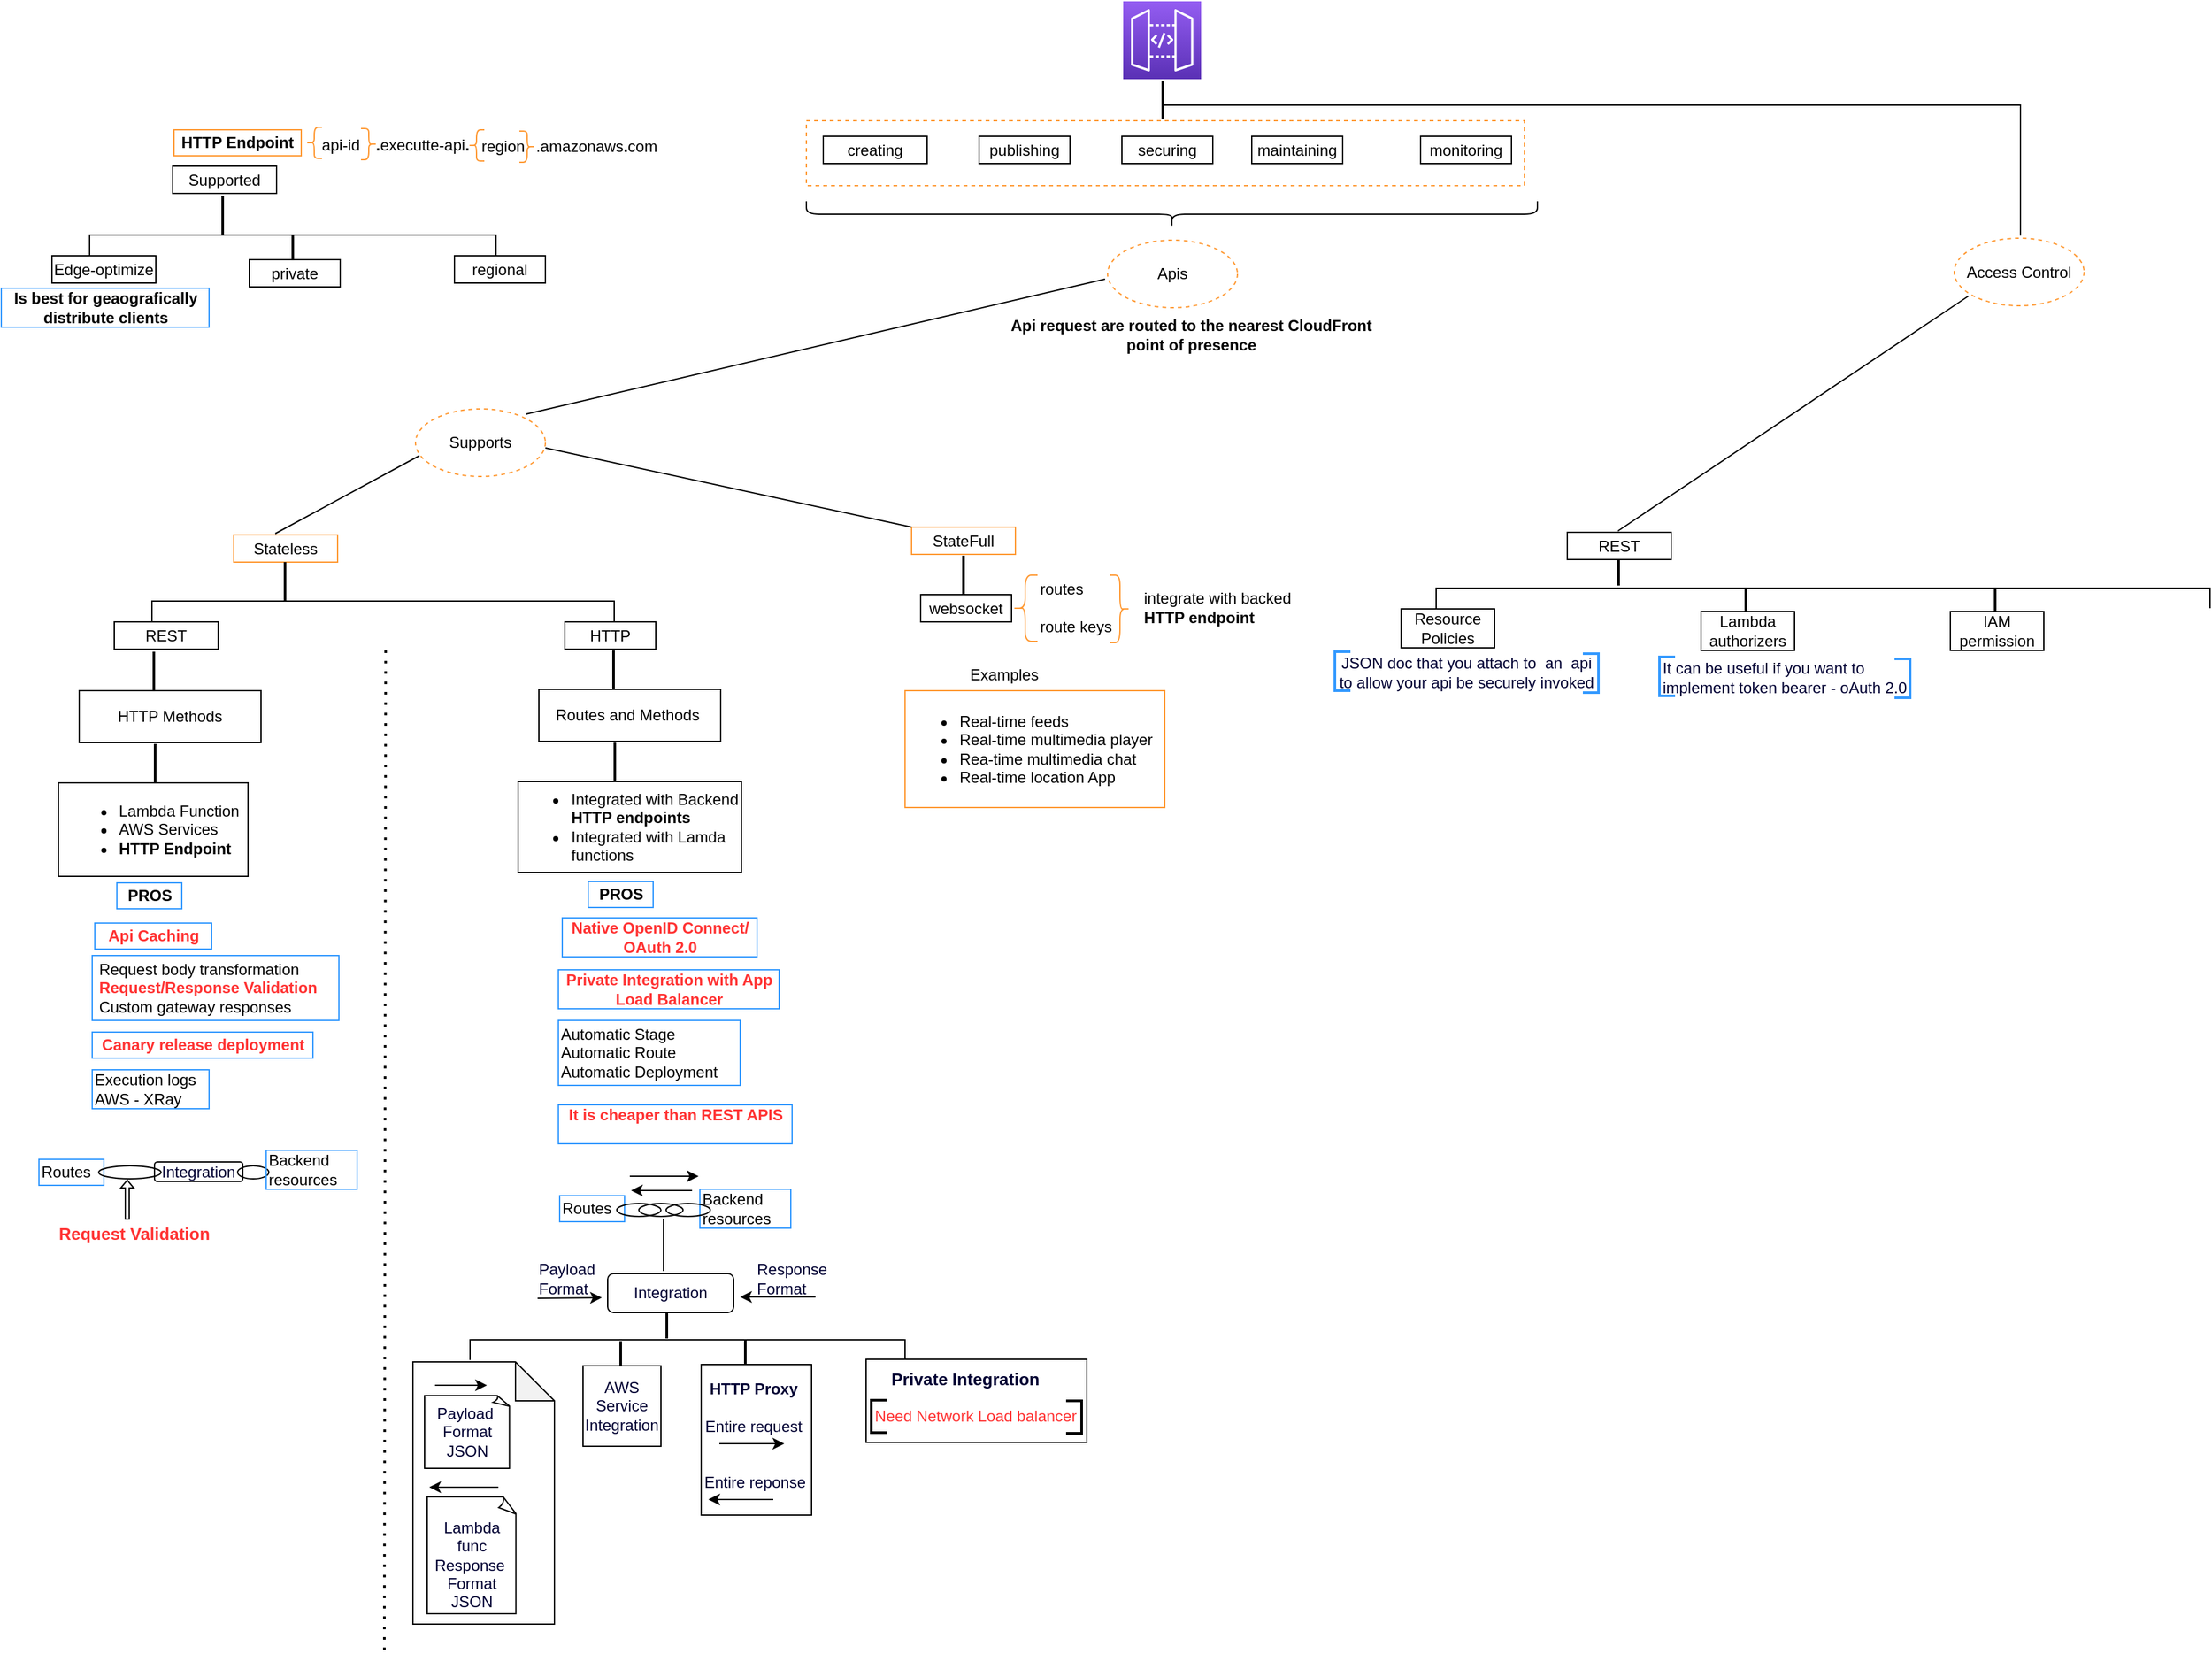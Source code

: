<mxfile version="19.0.2" type="github">
  <diagram id="rzBOHS2imSivp7Q6g7ge" name="Page-1">
    <mxGraphModel dx="3526" dy="2307" grid="1" gridSize="10" guides="1" tooltips="1" connect="1" arrows="1" fold="1" page="1" pageScale="1" pageWidth="2336" pageHeight="1654" background="none" math="0" shadow="0">
      <root>
        <mxCell id="0" />
        <mxCell id="1" parent="0" />
        <mxCell id="aaMSTrbnzDPnuoNs1O_9-54" value="" style="rounded=0;whiteSpace=wrap;html=1;fontColor=#000033;fillColor=none;" vertex="1" parent="1">
          <mxGeometry x="-1649" y="-554" width="170" height="64" as="geometry" />
        </mxCell>
        <mxCell id="j9mZeKwOuy3LwzMowdbu-10" value="" style="rounded=0;whiteSpace=wrap;html=1;dashed=1;fillColor=none;strokeColor=#FF9933;" parent="1" vertex="1">
          <mxGeometry x="-1695" y="-1508" width="553" height="50" as="geometry" />
        </mxCell>
        <mxCell id="j9mZeKwOuy3LwzMowdbu-2" value="" style="sketch=0;points=[[0,0,0],[0.25,0,0],[0.5,0,0],[0.75,0,0],[1,0,0],[0,1,0],[0.25,1,0],[0.5,1,0],[0.75,1,0],[1,1,0],[0,0.25,0],[0,0.5,0],[0,0.75,0],[1,0.25,0],[1,0.5,0],[1,0.75,0]];outlineConnect=0;fontColor=#232F3E;gradientColor=#945DF2;gradientDirection=north;fillColor=#5A30B5;strokeColor=#ffffff;dashed=0;verticalLabelPosition=bottom;verticalAlign=top;align=center;html=1;fontSize=12;fontStyle=0;aspect=fixed;shape=mxgraph.aws4.resourceIcon;resIcon=mxgraph.aws4.api_gateway;" parent="1" vertex="1">
          <mxGeometry x="-1451" y="-1600" width="60" height="60" as="geometry" />
        </mxCell>
        <mxCell id="j9mZeKwOuy3LwzMowdbu-3" value="creating" style="rounded=0;whiteSpace=wrap;html=1;" parent="1" vertex="1">
          <mxGeometry x="-1682" y="-1496" width="80" height="21" as="geometry" />
        </mxCell>
        <mxCell id="j9mZeKwOuy3LwzMowdbu-4" value="publishing" style="rounded=0;whiteSpace=wrap;html=1;" parent="1" vertex="1">
          <mxGeometry x="-1562" y="-1496" width="70" height="21" as="geometry" />
        </mxCell>
        <mxCell id="j9mZeKwOuy3LwzMowdbu-5" value="securing" style="rounded=0;whiteSpace=wrap;html=1;" parent="1" vertex="1">
          <mxGeometry x="-1452" y="-1496" width="70" height="21" as="geometry" />
        </mxCell>
        <mxCell id="j9mZeKwOuy3LwzMowdbu-6" value="maintaining" style="rounded=0;whiteSpace=wrap;html=1;" parent="1" vertex="1">
          <mxGeometry x="-1352" y="-1496" width="70" height="21" as="geometry" />
        </mxCell>
        <mxCell id="j9mZeKwOuy3LwzMowdbu-7" value="monitoring" style="rounded=0;whiteSpace=wrap;html=1;" parent="1" vertex="1">
          <mxGeometry x="-1222" y="-1496" width="70" height="21" as="geometry" />
        </mxCell>
        <mxCell id="qNnacVsJ2TZ5Um2_h7-j-1" value="Stateless" style="rounded=0;whiteSpace=wrap;html=1;fillColor=none;strokeColor=#FF9933;" parent="1" vertex="1">
          <mxGeometry x="-2136" y="-1189" width="80" height="21" as="geometry" />
        </mxCell>
        <mxCell id="qNnacVsJ2TZ5Um2_h7-j-7" value="Apis" style="ellipse;whiteSpace=wrap;html=1;dashed=1;strokeColor=#FF9933;fillColor=none;" parent="1" vertex="1">
          <mxGeometry x="-1463" y="-1416" width="100" height="52" as="geometry" />
        </mxCell>
        <mxCell id="qNnacVsJ2TZ5Um2_h7-j-8" value="REST" style="rounded=0;whiteSpace=wrap;html=1;" parent="1" vertex="1">
          <mxGeometry x="-2228" y="-1122" width="80" height="21" as="geometry" />
        </mxCell>
        <mxCell id="qNnacVsJ2TZ5Um2_h7-j-9" value="HTTP" style="rounded=0;whiteSpace=wrap;html=1;" parent="1" vertex="1">
          <mxGeometry x="-1881" y="-1122" width="70" height="21" as="geometry" />
        </mxCell>
        <mxCell id="qNnacVsJ2TZ5Um2_h7-j-10" value="Routes and Methods&amp;nbsp;" style="rounded=0;whiteSpace=wrap;html=1;" parent="1" vertex="1">
          <mxGeometry x="-1901" y="-1070" width="140" height="40" as="geometry" />
        </mxCell>
        <mxCell id="qNnacVsJ2TZ5Um2_h7-j-11" value="&lt;div style=&quot;text-align: left&quot;&gt;&lt;ul&gt;&lt;li&gt;Integrated with Backend &lt;b&gt;HTTP endpoints&lt;/b&gt;&lt;/li&gt;&lt;li&gt;&lt;span&gt;Integrated with Lamda functions&lt;/span&gt;&lt;/li&gt;&lt;/ul&gt;&lt;/div&gt;" style="rounded=0;whiteSpace=wrap;html=1;" parent="1" vertex="1">
          <mxGeometry x="-1917" y="-999" width="172" height="70" as="geometry" />
        </mxCell>
        <mxCell id="qNnacVsJ2TZ5Um2_h7-j-12" value="websocket" style="rounded=0;whiteSpace=wrap;html=1;" parent="1" vertex="1">
          <mxGeometry x="-1607" y="-1143" width="70" height="21" as="geometry" />
        </mxCell>
        <mxCell id="e3F0U84aLfVKptTIg71--1" value="" style="shape=curlyBracket;whiteSpace=wrap;html=1;rounded=1;flipH=1;direction=north;" parent="1" vertex="1">
          <mxGeometry x="-1695" y="-1446" width="563" height="20" as="geometry" />
        </mxCell>
        <mxCell id="e3F0U84aLfVKptTIg71--4" value="Supports" style="ellipse;whiteSpace=wrap;html=1;dashed=1;strokeColor=#FF9933;fillColor=none;" parent="1" vertex="1">
          <mxGeometry x="-1996" y="-1286" width="100" height="52" as="geometry" />
        </mxCell>
        <mxCell id="e3F0U84aLfVKptTIg71--10" value="" style="line;strokeWidth=2;direction=south;html=1;" parent="1" vertex="1">
          <mxGeometry x="-1421" y="-1539" width="1" height="30" as="geometry" />
        </mxCell>
        <mxCell id="e3F0U84aLfVKptTIg71--11" value="StateFull" style="rounded=0;whiteSpace=wrap;html=1;fillColor=none;strokeColor=#FF9933;" parent="1" vertex="1">
          <mxGeometry x="-1614" y="-1195" width="80" height="21" as="geometry" />
        </mxCell>
        <mxCell id="e3F0U84aLfVKptTIg71--12" value="" style="line;strokeWidth=2;direction=south;html=1;" parent="1" vertex="1">
          <mxGeometry x="-2097" y="-1168" width="1" height="30" as="geometry" />
        </mxCell>
        <mxCell id="e3F0U84aLfVKptTIg71--19" value="" style="shape=partialRectangle;whiteSpace=wrap;html=1;bottom=1;right=1;left=1;top=0;fillColor=none;routingCenterX=-0.5;rotation=-180;direction=east;" parent="1" vertex="1">
          <mxGeometry x="-2199" y="-1138" width="356" height="15" as="geometry" />
        </mxCell>
        <mxCell id="e3F0U84aLfVKptTIg71--21" value="" style="line;strokeWidth=2;direction=south;html=1;" parent="1" vertex="1">
          <mxGeometry x="-1844" y="-1100" width="1" height="30" as="geometry" />
        </mxCell>
        <mxCell id="e3F0U84aLfVKptTIg71--22" value="" style="line;strokeWidth=2;direction=south;html=1;" parent="1" vertex="1">
          <mxGeometry x="-1843" y="-1029" width="1" height="30" as="geometry" />
        </mxCell>
        <mxCell id="e3F0U84aLfVKptTIg71--23" value="HTTP Methods" style="rounded=0;whiteSpace=wrap;html=1;" parent="1" vertex="1">
          <mxGeometry x="-2255" y="-1069" width="140" height="40" as="geometry" />
        </mxCell>
        <mxCell id="e3F0U84aLfVKptTIg71--24" value="&lt;div style=&quot;text-align: left&quot;&gt;&lt;ul&gt;&lt;li&gt;Lambda Function&lt;/li&gt;&lt;li&gt;AWS Services&lt;/li&gt;&lt;li&gt;&lt;b&gt;HTTP Endpoint&lt;/b&gt;&lt;/li&gt;&lt;/ul&gt;&lt;/div&gt;" style="rounded=0;whiteSpace=wrap;html=1;" parent="1" vertex="1">
          <mxGeometry x="-2271" y="-998" width="146" height="72" as="geometry" />
        </mxCell>
        <mxCell id="e3F0U84aLfVKptTIg71--25" value="" style="line;strokeWidth=2;direction=south;html=1;" parent="1" vertex="1">
          <mxGeometry x="-2198" y="-1099" width="1" height="30" as="geometry" />
        </mxCell>
        <mxCell id="e3F0U84aLfVKptTIg71--26" value="" style="line;strokeWidth=2;direction=south;html=1;" parent="1" vertex="1">
          <mxGeometry x="-2197" y="-1028" width="1" height="30" as="geometry" />
        </mxCell>
        <mxCell id="RHQa-X3_apYEFBSFGdYx-1" value="" style="endArrow=none;html=1;rounded=0;" parent="1" edge="1">
          <mxGeometry width="50" height="50" relative="1" as="geometry">
            <mxPoint x="-2104" y="-1190" as="sourcePoint" />
            <mxPoint x="-1993" y="-1250" as="targetPoint" />
          </mxGeometry>
        </mxCell>
        <mxCell id="RHQa-X3_apYEFBSFGdYx-2" value="" style="endArrow=none;html=1;rounded=0;entryX=0;entryY=0;entryDx=0;entryDy=0;" parent="1" target="e3F0U84aLfVKptTIg71--11" edge="1">
          <mxGeometry width="50" height="50" relative="1" as="geometry">
            <mxPoint x="-1896" y="-1256" as="sourcePoint" />
            <mxPoint x="-1795" y="-1196" as="targetPoint" />
          </mxGeometry>
        </mxCell>
        <mxCell id="3u_sAwuGoXgxyQlECYIR-2" value="" style="line;strokeWidth=2;direction=south;html=1;" parent="1" vertex="1">
          <mxGeometry x="-1574.5" y="-1173" width="1" height="30" as="geometry" />
        </mxCell>
        <mxCell id="3u_sAwuGoXgxyQlECYIR-4" value="" style="shape=curlyBracket;whiteSpace=wrap;html=1;rounded=1;strokeColor=#FF9933;fillColor=none;" parent="1" vertex="1">
          <mxGeometry x="-1536" y="-1158" width="19" height="51" as="geometry" />
        </mxCell>
        <mxCell id="3u_sAwuGoXgxyQlECYIR-5" value="" style="shape=curlyBracket;whiteSpace=wrap;html=1;rounded=1;strokeColor=#FF9933;fillColor=none;rotation=-180;" parent="1" vertex="1">
          <mxGeometry x="-1461" y="-1158" width="15" height="52" as="geometry" />
        </mxCell>
        <mxCell id="3u_sAwuGoXgxyQlECYIR-6" value="routes&lt;br&gt;&lt;br&gt;route keys" style="text;html=1;align=left;verticalAlign=middle;resizable=0;points=[];autosize=1;strokeColor=none;fillColor=none;" parent="1" vertex="1">
          <mxGeometry x="-1517" y="-1158" width="70" height="50" as="geometry" />
        </mxCell>
        <mxCell id="3u_sAwuGoXgxyQlECYIR-7" value="integrate with backed &lt;br&gt;&lt;b&gt;HTTP endpoint&lt;/b&gt;" style="text;html=1;align=left;verticalAlign=middle;resizable=0;points=[];autosize=1;strokeColor=none;fillColor=none;" parent="1" vertex="1">
          <mxGeometry x="-1437" y="-1148" width="130" height="30" as="geometry" />
        </mxCell>
        <mxCell id="3u_sAwuGoXgxyQlECYIR-10" value="&lt;ul&gt;&lt;li&gt;Real-time feeds&lt;/li&gt;&lt;li&gt;Real-time multimedia player&lt;/li&gt;&lt;li&gt;Rea-time multimedia chat&lt;/li&gt;&lt;li&gt;Real-time location App&lt;/li&gt;&lt;/ul&gt;" style="text;html=1;align=left;verticalAlign=middle;resizable=0;points=[];autosize=1;strokeColor=#FF9933;fillColor=none;" parent="1" vertex="1">
          <mxGeometry x="-1619" y="-1069" width="200" height="90" as="geometry" />
        </mxCell>
        <mxCell id="3u_sAwuGoXgxyQlECYIR-11" value="Examples" style="text;html=1;align=center;verticalAlign=middle;resizable=0;points=[];autosize=1;strokeColor=none;fillColor=none;" parent="1" vertex="1">
          <mxGeometry x="-1578" y="-1091" width="70" height="20" as="geometry" />
        </mxCell>
        <mxCell id="3u_sAwuGoXgxyQlECYIR-12" value="" style="endArrow=none;html=1;rounded=0;" parent="1" edge="1">
          <mxGeometry width="50" height="50" relative="1" as="geometry">
            <mxPoint x="-1911" y="-1282" as="sourcePoint" />
            <mxPoint x="-1465" y="-1386" as="targetPoint" />
          </mxGeometry>
        </mxCell>
        <mxCell id="3u_sAwuGoXgxyQlECYIR-13" value="&lt;b&gt;HTTP Endpoint&lt;/b&gt;" style="rounded=0;whiteSpace=wrap;html=1;fillColor=none;strokeColor=#FF9933;" parent="1" vertex="1">
          <mxGeometry x="-2182" y="-1501" width="98" height="20" as="geometry" />
        </mxCell>
        <mxCell id="3u_sAwuGoXgxyQlECYIR-14" value="Edge-optimize" style="rounded=0;whiteSpace=wrap;html=1;" parent="1" vertex="1">
          <mxGeometry x="-2276" y="-1404" width="80" height="21" as="geometry" />
        </mxCell>
        <mxCell id="3u_sAwuGoXgxyQlECYIR-15" value="regional" style="rounded=0;whiteSpace=wrap;html=1;" parent="1" vertex="1">
          <mxGeometry x="-1966" y="-1404" width="70" height="21" as="geometry" />
        </mxCell>
        <mxCell id="3u_sAwuGoXgxyQlECYIR-16" value="" style="line;strokeWidth=2;direction=south;html=1;" parent="1" vertex="1">
          <mxGeometry x="-2145" y="-1450" width="1" height="30" as="geometry" />
        </mxCell>
        <mxCell id="3u_sAwuGoXgxyQlECYIR-17" value="" style="shape=partialRectangle;whiteSpace=wrap;html=1;bottom=1;right=1;left=1;top=0;fillColor=none;routingCenterX=-0.5;rotation=-180;direction=east;" parent="1" vertex="1">
          <mxGeometry x="-2247" y="-1420" width="313" height="15" as="geometry" />
        </mxCell>
        <mxCell id="3u_sAwuGoXgxyQlECYIR-18" value="Supported" style="rounded=0;whiteSpace=wrap;html=1;" parent="1" vertex="1">
          <mxGeometry x="-2183" y="-1473" width="80" height="21" as="geometry" />
        </mxCell>
        <mxCell id="3u_sAwuGoXgxyQlECYIR-19" value="" style="line;strokeWidth=2;direction=south;html=1;" parent="1" vertex="1">
          <mxGeometry x="-2100.5" y="-1420" width="20" height="19" as="geometry" />
        </mxCell>
        <mxCell id="3u_sAwuGoXgxyQlECYIR-20" value="private" style="rounded=0;whiteSpace=wrap;html=1;" parent="1" vertex="1">
          <mxGeometry x="-2124" y="-1401" width="70" height="21" as="geometry" />
        </mxCell>
        <mxCell id="3u_sAwuGoXgxyQlECYIR-23" value="" style="shape=curlyBracket;whiteSpace=wrap;html=1;rounded=1;strokeColor=#FF9933;fillColor=none;" parent="1" vertex="1">
          <mxGeometry x="-2080" y="-1503" width="12" height="24" as="geometry" />
        </mxCell>
        <mxCell id="3u_sAwuGoXgxyQlECYIR-24" value="" style="shape=curlyBracket;whiteSpace=wrap;html=1;rounded=1;strokeColor=#FF9933;fillColor=none;direction=west;" parent="1" vertex="1">
          <mxGeometry x="-2038" y="-1502" width="12" height="24" as="geometry" />
        </mxCell>
        <mxCell id="3u_sAwuGoXgxyQlECYIR-25" value="api-id" style="text;html=1;align=center;verticalAlign=middle;resizable=0;points=[];autosize=1;strokeColor=none;fillColor=none;" parent="1" vertex="1">
          <mxGeometry x="-2074" y="-1499" width="40" height="20" as="geometry" />
        </mxCell>
        <mxCell id="3u_sAwuGoXgxyQlECYIR-27" value="" style="shape=curlyBracket;whiteSpace=wrap;html=1;rounded=1;strokeColor=#FF9933;fillColor=none;" parent="1" vertex="1">
          <mxGeometry x="-1955" y="-1501" width="12" height="24" as="geometry" />
        </mxCell>
        <mxCell id="3u_sAwuGoXgxyQlECYIR-28" value="" style="shape=curlyBracket;whiteSpace=wrap;html=1;rounded=1;strokeColor=#FF9933;fillColor=none;direction=west;" parent="1" vertex="1">
          <mxGeometry x="-1916" y="-1500" width="12" height="24" as="geometry" />
        </mxCell>
        <mxCell id="3u_sAwuGoXgxyQlECYIR-29" value="region" style="text;html=1;align=center;verticalAlign=middle;resizable=0;points=[];autosize=1;strokeColor=none;fillColor=none;" parent="1" vertex="1">
          <mxGeometry x="-1954" y="-1498" width="50" height="20" as="geometry" />
        </mxCell>
        <mxCell id="3u_sAwuGoXgxyQlECYIR-30" value="&lt;b&gt;.&lt;/b&gt;executte-api&lt;b&gt;.&lt;/b&gt;" style="text;html=1;align=center;verticalAlign=middle;resizable=0;points=[];autosize=1;strokeColor=none;fillColor=none;" parent="1" vertex="1">
          <mxGeometry x="-2036" y="-1499" width="90" height="20" as="geometry" />
        </mxCell>
        <mxCell id="3u_sAwuGoXgxyQlECYIR-31" value=".amazonaws&lt;b&gt;.&lt;/b&gt;com" style="text;html=1;align=center;verticalAlign=middle;resizable=0;points=[];autosize=1;strokeColor=none;fillColor=none;" parent="1" vertex="1">
          <mxGeometry x="-1912" y="-1498" width="110" height="20" as="geometry" />
        </mxCell>
        <mxCell id="3u_sAwuGoXgxyQlECYIR-33" value="&lt;b&gt;Is best for geaografically&lt;br&gt;distribute clients&lt;/b&gt;" style="text;html=1;align=center;verticalAlign=middle;resizable=0;points=[];autosize=1;strokeColor=#3399FF;fillColor=none;flipV=1;flipH=1;" parent="1" vertex="1">
          <mxGeometry x="-2315" y="-1379" width="160" height="30" as="geometry" />
        </mxCell>
        <mxCell id="3u_sAwuGoXgxyQlECYIR-34" value="Api request are routed to the nearest CloudFront &lt;br&gt;point of presence" style="text;html=1;align=center;verticalAlign=middle;resizable=0;points=[];autosize=1;strokeColor=none;fillColor=none;fontStyle=1" parent="1" vertex="1">
          <mxGeometry x="-1544" y="-1358" width="290" height="30" as="geometry" />
        </mxCell>
        <mxCell id="3u_sAwuGoXgxyQlECYIR-35" value="&lt;b&gt;PROS&lt;/b&gt;" style="text;html=1;align=center;verticalAlign=middle;resizable=0;points=[];autosize=1;strokeColor=#3399FF;fillColor=none;flipV=1;flipH=1;" parent="1" vertex="1">
          <mxGeometry x="-2226" y="-921" width="50" height="20" as="geometry" />
        </mxCell>
        <mxCell id="3u_sAwuGoXgxyQlECYIR-36" value="&lt;b&gt;PROS&lt;/b&gt;" style="text;html=1;align=center;verticalAlign=middle;resizable=0;points=[];autosize=1;strokeColor=#3399FF;fillColor=none;flipV=1;flipH=1;" parent="1" vertex="1">
          <mxGeometry x="-1863" y="-922" width="50" height="20" as="geometry" />
        </mxCell>
        <mxCell id="3u_sAwuGoXgxyQlECYIR-37" value="&lt;font color=&quot;#ff3333&quot;&gt;&lt;b&gt;Api Caching&lt;/b&gt;&lt;/font&gt;" style="text;html=1;align=center;verticalAlign=middle;resizable=0;points=[];autosize=1;strokeColor=#3399FF;fillColor=none;" parent="1" vertex="1">
          <mxGeometry x="-2243" y="-890" width="90" height="20" as="geometry" />
        </mxCell>
        <mxCell id="3u_sAwuGoXgxyQlECYIR-38" value="&lt;span style=&quot;background-color: initial;&quot;&gt;&amp;nbsp;Request body transformation&lt;/span&gt;&lt;br&gt;&lt;span style=&quot;background-color: initial;&quot;&gt;&amp;nbsp;&lt;font color=&quot;#ff3333&quot;&gt;&lt;b&gt;Request/Response Validation&lt;/b&gt;&lt;/font&gt;&lt;/span&gt;&lt;br&gt;&lt;span style=&quot;background-color: initial;&quot;&gt;&amp;nbsp;Custom gateway responses&amp;nbsp;&lt;/span&gt;" style="text;html=1;align=left;verticalAlign=middle;resizable=0;points=[];autosize=1;strokeColor=#3399FF;fillColor=none;" parent="1" vertex="1">
          <mxGeometry x="-2245" y="-865" width="190" height="50" as="geometry" />
        </mxCell>
        <mxCell id="3u_sAwuGoXgxyQlECYIR-39" value="&lt;font color=&quot;#ff3333&quot;&gt;&lt;b&gt;Canary release deployment&lt;/b&gt;&lt;/font&gt;" style="text;html=1;align=center;verticalAlign=middle;resizable=0;points=[];autosize=1;strokeColor=#3399FF;fillColor=none;" parent="1" vertex="1">
          <mxGeometry x="-2245" y="-806" width="170" height="20" as="geometry" />
        </mxCell>
        <mxCell id="3u_sAwuGoXgxyQlECYIR-40" value="Execution logs&lt;br&gt;AWS - XRay" style="text;html=1;align=left;verticalAlign=middle;resizable=0;points=[];autosize=1;strokeColor=#3399FF;fillColor=none;" parent="1" vertex="1">
          <mxGeometry x="-2245" y="-777" width="90" height="30" as="geometry" />
        </mxCell>
        <mxCell id="3u_sAwuGoXgxyQlECYIR-41" value="&lt;b&gt;&lt;font color=&quot;#ff3333&quot;&gt;Native OpenID Connect/ &lt;br&gt;OAuth 2.0&lt;/font&gt;&lt;/b&gt;" style="text;html=1;align=center;verticalAlign=middle;resizable=0;points=[];autosize=1;strokeColor=#3399FF;fillColor=none;" parent="1" vertex="1">
          <mxGeometry x="-1883" y="-894" width="150" height="30" as="geometry" />
        </mxCell>
        <mxCell id="3u_sAwuGoXgxyQlECYIR-42" value="&lt;font color=&quot;#ff3333&quot;&gt;&lt;b&gt;Private Integration with App &lt;br&gt;Load Balancer&lt;/b&gt;&lt;/font&gt;" style="text;html=1;align=center;verticalAlign=middle;resizable=0;points=[];autosize=1;strokeColor=#3399FF;fillColor=none;" parent="1" vertex="1">
          <mxGeometry x="-1886" y="-854" width="170" height="30" as="geometry" />
        </mxCell>
        <mxCell id="3u_sAwuGoXgxyQlECYIR-43" value="Automatic Stage&lt;br&gt;Automatic Route&lt;br&gt;Automatic Deployment" style="text;html=1;align=left;verticalAlign=middle;resizable=0;points=[];autosize=1;strokeColor=#3399FF;fillColor=none;" parent="1" vertex="1">
          <mxGeometry x="-1886" y="-815" width="140" height="50" as="geometry" />
        </mxCell>
        <mxCell id="aaMSTrbnzDPnuoNs1O_9-1" value="&lt;font color=&quot;#ff3333&quot;&gt;&lt;b&gt;It is cheaper than REST APIS&lt;br&gt;&lt;br&gt;&lt;/b&gt;&lt;/font&gt;" style="text;html=1;align=center;verticalAlign=middle;resizable=0;points=[];autosize=1;strokeColor=#3399FF;fillColor=none;" vertex="1" parent="1">
          <mxGeometry x="-1886" y="-750" width="180" height="30" as="geometry" />
        </mxCell>
        <mxCell id="aaMSTrbnzDPnuoNs1O_9-2" value="" style="endArrow=none;dashed=1;html=1;dashPattern=1 3;strokeWidth=2;rounded=0;fontColor=#FF3333;" edge="1" parent="1">
          <mxGeometry width="50" height="50" relative="1" as="geometry">
            <mxPoint x="-2020" y="-330" as="sourcePoint" />
            <mxPoint x="-2019" y="-1100" as="targetPoint" />
          </mxGeometry>
        </mxCell>
        <mxCell id="aaMSTrbnzDPnuoNs1O_9-4" value="Routes" style="text;html=1;align=left;verticalAlign=middle;resizable=0;points=[];autosize=1;strokeColor=#3399FF;fillColor=none;" vertex="1" parent="1">
          <mxGeometry x="-1885" y="-680" width="50" height="20" as="geometry" />
        </mxCell>
        <mxCell id="aaMSTrbnzDPnuoNs1O_9-6" value="Backend&lt;br&gt;resources" style="text;html=1;align=left;verticalAlign=middle;resizable=0;points=[];autosize=1;strokeColor=#3399FF;fillColor=none;" vertex="1" parent="1">
          <mxGeometry x="-1777" y="-685" width="70" height="30" as="geometry" />
        </mxCell>
        <mxCell id="aaMSTrbnzDPnuoNs1O_9-7" value="" style="ellipse;whiteSpace=wrap;html=1;fontColor=#FF3333;fillColor=none;" vertex="1" parent="1">
          <mxGeometry x="-1841" y="-674" width="34" height="10" as="geometry" />
        </mxCell>
        <mxCell id="aaMSTrbnzDPnuoNs1O_9-9" value="" style="ellipse;whiteSpace=wrap;html=1;fontColor=#FF3333;fillColor=none;" vertex="1" parent="1">
          <mxGeometry x="-1803" y="-674" width="34" height="10" as="geometry" />
        </mxCell>
        <mxCell id="aaMSTrbnzDPnuoNs1O_9-11" value="" style="ellipse;whiteSpace=wrap;html=1;fontColor=#FF3333;fillColor=none;" vertex="1" parent="1">
          <mxGeometry x="-1824" y="-674" width="34" height="10" as="geometry" />
        </mxCell>
        <mxCell id="aaMSTrbnzDPnuoNs1O_9-12" value="Integration" style="rounded=1;whiteSpace=wrap;html=1;fontColor=#000033;fillColor=none;" vertex="1" parent="1">
          <mxGeometry x="-1848" y="-620" width="97" height="30" as="geometry" />
        </mxCell>
        <mxCell id="aaMSTrbnzDPnuoNs1O_9-13" value="" style="endArrow=classic;html=1;rounded=0;fontColor=#000033;" edge="1" parent="1">
          <mxGeometry width="50" height="50" relative="1" as="geometry">
            <mxPoint x="-1902" y="-601" as="sourcePoint" />
            <mxPoint x="-1852.5" y="-601.5" as="targetPoint" />
          </mxGeometry>
        </mxCell>
        <mxCell id="aaMSTrbnzDPnuoNs1O_9-14" value="" style="endArrow=classic;html=1;rounded=0;fontColor=#000033;" edge="1" parent="1">
          <mxGeometry width="50" height="50" relative="1" as="geometry">
            <mxPoint x="-1688" y="-602" as="sourcePoint" />
            <mxPoint x="-1746" y="-602" as="targetPoint" />
          </mxGeometry>
        </mxCell>
        <mxCell id="aaMSTrbnzDPnuoNs1O_9-15" value="" style="endArrow=classic;html=1;rounded=0;fontColor=#000033;" edge="1" parent="1">
          <mxGeometry width="50" height="50" relative="1" as="geometry">
            <mxPoint x="-1831" y="-695" as="sourcePoint" />
            <mxPoint x="-1778" y="-695" as="targetPoint" />
          </mxGeometry>
        </mxCell>
        <mxCell id="aaMSTrbnzDPnuoNs1O_9-16" value="" style="endArrow=classic;html=1;rounded=0;fontColor=#000033;" edge="1" parent="1">
          <mxGeometry width="50" height="50" relative="1" as="geometry">
            <mxPoint x="-1783" y="-684" as="sourcePoint" />
            <mxPoint x="-1830" y="-684" as="targetPoint" />
          </mxGeometry>
        </mxCell>
        <mxCell id="aaMSTrbnzDPnuoNs1O_9-17" value="" style="endArrow=none;html=1;rounded=0;fontColor=#000033;" edge="1" parent="1">
          <mxGeometry width="50" height="50" relative="1" as="geometry">
            <mxPoint x="-1805" y="-622" as="sourcePoint" />
            <mxPoint x="-1805" y="-662" as="targetPoint" />
          </mxGeometry>
        </mxCell>
        <mxCell id="aaMSTrbnzDPnuoNs1O_9-18" value="" style="shape=partialRectangle;whiteSpace=wrap;html=1;bottom=1;right=1;left=1;top=0;fillColor=none;routingCenterX=-0.5;rotation=-180;direction=east;" vertex="1" parent="1">
          <mxGeometry x="-1954" y="-569" width="335" height="15" as="geometry" />
        </mxCell>
        <mxCell id="aaMSTrbnzDPnuoNs1O_9-19" value="" style="line;strokeWidth=2;direction=south;html=1;" vertex="1" parent="1">
          <mxGeometry x="-1803" y="-590" width="1" height="20" as="geometry" />
        </mxCell>
        <mxCell id="aaMSTrbnzDPnuoNs1O_9-28" value="Payload&amp;nbsp;&lt;br&gt;Format" style="text;html=1;align=left;verticalAlign=middle;resizable=0;points=[];autosize=1;strokeColor=none;fillColor=none;fontColor=#000033;" vertex="1" parent="1">
          <mxGeometry x="-1903" y="-631" width="60" height="30" as="geometry" />
        </mxCell>
        <mxCell id="aaMSTrbnzDPnuoNs1O_9-29" value="Response&amp;nbsp;&lt;br&gt;Format" style="text;html=1;align=left;verticalAlign=middle;resizable=0;points=[];autosize=1;strokeColor=none;fillColor=none;fontColor=#000033;" vertex="1" parent="1">
          <mxGeometry x="-1735" y="-631" width="70" height="30" as="geometry" />
        </mxCell>
        <mxCell id="aaMSTrbnzDPnuoNs1O_9-36" value="" style="line;strokeWidth=2;direction=south;html=1;" vertex="1" parent="1">
          <mxGeometry x="-1848" y="-568" width="20" height="19" as="geometry" />
        </mxCell>
        <mxCell id="aaMSTrbnzDPnuoNs1O_9-38" value="AWS Service Integration" style="rounded=0;whiteSpace=wrap;html=1;fontColor=#000033;fillColor=none;" vertex="1" parent="1">
          <mxGeometry x="-1867" y="-549" width="60" height="62" as="geometry" />
        </mxCell>
        <mxCell id="aaMSTrbnzDPnuoNs1O_9-40" value="" style="line;strokeWidth=2;direction=south;html=1;" vertex="1" parent="1">
          <mxGeometry x="-1752" y="-569" width="20" height="19" as="geometry" />
        </mxCell>
        <mxCell id="aaMSTrbnzDPnuoNs1O_9-48" value="" style="group" vertex="1" connectable="0" parent="1">
          <mxGeometry x="-1781" y="-550" width="91" height="116" as="geometry" />
        </mxCell>
        <mxCell id="aaMSTrbnzDPnuoNs1O_9-41" value="" style="rounded=0;whiteSpace=wrap;html=1;fontColor=#000033;fillColor=none;" vertex="1" parent="aaMSTrbnzDPnuoNs1O_9-48">
          <mxGeometry x="5" width="85" height="116" as="geometry" />
        </mxCell>
        <mxCell id="aaMSTrbnzDPnuoNs1O_9-46" value="Entire reponse" style="text;html=1;align=center;verticalAlign=middle;resizable=0;points=[];autosize=1;strokeColor=none;fillColor=none;fontColor=#000033;" vertex="1" parent="aaMSTrbnzDPnuoNs1O_9-48">
          <mxGeometry x="1" y="81" width="90" height="20" as="geometry" />
        </mxCell>
        <mxCell id="aaMSTrbnzDPnuoNs1O_9-43" value="" style="endArrow=classic;html=1;rounded=0;fontColor=#000033;" edge="1" parent="aaMSTrbnzDPnuoNs1O_9-48">
          <mxGeometry width="50" height="50" relative="1" as="geometry">
            <mxPoint x="60.5" y="104" as="sourcePoint" />
            <mxPoint x="10.5" y="104" as="targetPoint" />
          </mxGeometry>
        </mxCell>
        <mxCell id="aaMSTrbnzDPnuoNs1O_9-44" value="" style="endArrow=classic;html=1;rounded=0;fontColor=#000033;" edge="1" parent="aaMSTrbnzDPnuoNs1O_9-48">
          <mxGeometry width="50" height="50" relative="1" as="geometry">
            <mxPoint x="19" y="61" as="sourcePoint" />
            <mxPoint x="69" y="61" as="targetPoint" />
          </mxGeometry>
        </mxCell>
        <mxCell id="aaMSTrbnzDPnuoNs1O_9-45" value="Entire request" style="text;html=1;align=center;verticalAlign=middle;resizable=0;points=[];autosize=1;strokeColor=none;fillColor=none;fontColor=#000033;" vertex="1" parent="aaMSTrbnzDPnuoNs1O_9-48">
          <mxGeometry y="38" width="90" height="20" as="geometry" />
        </mxCell>
        <mxCell id="aaMSTrbnzDPnuoNs1O_9-47" value="&lt;b&gt;HTTP Proxy&lt;/b&gt;" style="text;html=1;align=center;verticalAlign=middle;resizable=0;points=[];autosize=1;strokeColor=none;fillColor=none;fontColor=#000033;" vertex="1" parent="aaMSTrbnzDPnuoNs1O_9-48">
          <mxGeometry x="5" y="9" width="80" height="20" as="geometry" />
        </mxCell>
        <mxCell id="aaMSTrbnzDPnuoNs1O_9-51" value="" style="strokeWidth=2;html=1;shape=mxgraph.flowchart.annotation_1;align=left;pointerEvents=1;fontColor=#000033;fillColor=none;" vertex="1" parent="1">
          <mxGeometry x="-1645" y="-522.5" width="12" height="25" as="geometry" />
        </mxCell>
        <mxCell id="aaMSTrbnzDPnuoNs1O_9-52" value="&lt;span style=&quot;&quot;&gt;&lt;font color=&quot;#ff3333&quot;&gt;Need Network Load balancer&lt;/font&gt;&lt;/span&gt;" style="text;html=1;align=center;verticalAlign=middle;resizable=0;points=[];autosize=1;strokeColor=none;fillColor=none;fontColor=#000033;" vertex="1" parent="1">
          <mxGeometry x="-1650" y="-520" width="170" height="20" as="geometry" />
        </mxCell>
        <mxCell id="aaMSTrbnzDPnuoNs1O_9-53" value="&lt;font style=&quot;font-size: 13px;&quot;&gt;&lt;b&gt;Private Integration&lt;/b&gt;&lt;/font&gt;" style="text;html=1;align=center;verticalAlign=middle;resizable=0;points=[];autosize=1;strokeColor=none;fillColor=none;fontColor=#000033;" vertex="1" parent="1">
          <mxGeometry x="-1638" y="-549" width="130" height="20" as="geometry" />
        </mxCell>
        <mxCell id="aaMSTrbnzDPnuoNs1O_9-56" value="" style="strokeWidth=2;html=1;shape=mxgraph.flowchart.annotation_1;align=left;pointerEvents=1;fontColor=#000033;fillColor=none;direction=west;" vertex="1" parent="1">
          <mxGeometry x="-1495" y="-522" width="12" height="25" as="geometry" />
        </mxCell>
        <mxCell id="aaMSTrbnzDPnuoNs1O_9-58" value="" style="group" vertex="1" connectable="0" parent="1">
          <mxGeometry x="-1998" y="-552" width="109" height="202" as="geometry" />
        </mxCell>
        <mxCell id="aaMSTrbnzDPnuoNs1O_9-20" value="" style="shape=note;whiteSpace=wrap;html=1;backgroundOutline=1;darkOpacity=0.05;fontColor=#000033;fillColor=none;" vertex="1" parent="aaMSTrbnzDPnuoNs1O_9-58">
          <mxGeometry width="109" height="202" as="geometry" />
        </mxCell>
        <mxCell id="aaMSTrbnzDPnuoNs1O_9-31" value="&lt;br&gt;&lt;span style=&quot;text-align: left;&quot;&gt;Lambda func&lt;/span&gt;&lt;br style=&quot;text-align: left;&quot;&gt;&lt;span style=&quot;text-align: left;&quot;&gt;Response&amp;nbsp;&lt;/span&gt;&lt;br style=&quot;text-align: left;&quot;&gt;&lt;span style=&quot;text-align: left;&quot;&gt;Format&lt;/span&gt;&lt;br&gt;JSON" style="whiteSpace=wrap;html=1;shape=mxgraph.basic.document;fontColor=#000033;fillColor=none;" vertex="1" parent="aaMSTrbnzDPnuoNs1O_9-58">
          <mxGeometry x="11" y="104" width="69" height="90" as="geometry" />
        </mxCell>
        <mxCell id="aaMSTrbnzDPnuoNs1O_9-24" value="" style="endArrow=classic;html=1;rounded=0;fontColor=#000033;" edge="1" parent="aaMSTrbnzDPnuoNs1O_9-58">
          <mxGeometry width="50" height="50" relative="1" as="geometry">
            <mxPoint x="65.75" y="96.493" as="sourcePoint" />
            <mxPoint x="12.583" y="96.493" as="targetPoint" />
          </mxGeometry>
        </mxCell>
        <mxCell id="aaMSTrbnzDPnuoNs1O_9-32" value="&lt;span style=&quot;text-align: left;&quot;&gt;Payload&amp;nbsp;&lt;/span&gt;&lt;br style=&quot;text-align: left;&quot;&gt;&lt;span style=&quot;text-align: left;&quot;&gt;Format&lt;/span&gt;&lt;br&gt;JSON" style="whiteSpace=wrap;html=1;shape=mxgraph.basic.document;fontColor=#000033;fillColor=none;" vertex="1" parent="aaMSTrbnzDPnuoNs1O_9-58">
          <mxGeometry x="9" y="26" width="66" height="56" as="geometry" />
        </mxCell>
        <mxCell id="aaMSTrbnzDPnuoNs1O_9-35" value="" style="endArrow=classic;html=1;rounded=0;fontColor=#000033;" edge="1" parent="aaMSTrbnzDPnuoNs1O_9-58">
          <mxGeometry width="50" height="50" relative="1" as="geometry">
            <mxPoint x="17" y="18" as="sourcePoint" />
            <mxPoint x="57" y="18" as="targetPoint" />
          </mxGeometry>
        </mxCell>
        <mxCell id="aaMSTrbnzDPnuoNs1O_9-59" value="Routes" style="text;html=1;align=left;verticalAlign=middle;resizable=0;points=[];autosize=1;strokeColor=#3399FF;fillColor=none;" vertex="1" parent="1">
          <mxGeometry x="-2286" y="-708" width="50" height="20" as="geometry" />
        </mxCell>
        <mxCell id="aaMSTrbnzDPnuoNs1O_9-60" value="" style="ellipse;whiteSpace=wrap;html=1;fontColor=#FF3333;fillColor=none;" vertex="1" parent="1">
          <mxGeometry x="-2240" y="-703" width="48" height="10" as="geometry" />
        </mxCell>
        <mxCell id="aaMSTrbnzDPnuoNs1O_9-62" value="" style="ellipse;whiteSpace=wrap;html=1;fontColor=#FF3333;fillColor=none;" vertex="1" parent="1">
          <mxGeometry x="-2133" y="-703" width="24" height="10" as="geometry" />
        </mxCell>
        <mxCell id="aaMSTrbnzDPnuoNs1O_9-63" value="Backend&lt;br&gt;resources" style="text;html=1;align=left;verticalAlign=middle;resizable=0;points=[];autosize=1;strokeColor=#3399FF;fillColor=none;" vertex="1" parent="1">
          <mxGeometry x="-2111" y="-715" width="70" height="30" as="geometry" />
        </mxCell>
        <mxCell id="aaMSTrbnzDPnuoNs1O_9-66" value="Integration" style="rounded=1;whiteSpace=wrap;html=1;fontColor=#000033;fillColor=none;" vertex="1" parent="1">
          <mxGeometry x="-2197" y="-706" width="68" height="15" as="geometry" />
        </mxCell>
        <mxCell id="aaMSTrbnzDPnuoNs1O_9-70" value="" style="shape=singleArrow;direction=north;whiteSpace=wrap;html=1;fontSize=13;fontColor=#FF3333;fillColor=none;" vertex="1" parent="1">
          <mxGeometry x="-2223" y="-692" width="10" height="30" as="geometry" />
        </mxCell>
        <mxCell id="aaMSTrbnzDPnuoNs1O_9-71" value="&lt;b&gt;Request Validation&lt;/b&gt;" style="text;html=1;align=center;verticalAlign=middle;resizable=0;points=[];autosize=1;strokeColor=none;fillColor=none;fontSize=13;fontColor=#FF3333;" vertex="1" parent="1">
          <mxGeometry x="-2278" y="-661" width="130" height="20" as="geometry" />
        </mxCell>
        <mxCell id="aaMSTrbnzDPnuoNs1O_9-72" value="" style="shape=partialRectangle;whiteSpace=wrap;html=1;top=0;left=0;fillColor=none;fontSize=13;fontColor=#FF3333;direction=north;" vertex="1" parent="1">
          <mxGeometry x="-1420" y="-1520" width="660" height="100" as="geometry" />
        </mxCell>
        <mxCell id="aaMSTrbnzDPnuoNs1O_9-74" value="Access Control" style="ellipse;whiteSpace=wrap;html=1;dashed=1;strokeColor=#FF9933;fillColor=none;" vertex="1" parent="1">
          <mxGeometry x="-811" y="-1417.5" width="100" height="52" as="geometry" />
        </mxCell>
        <mxCell id="aaMSTrbnzDPnuoNs1O_9-75" value="" style="endArrow=none;html=1;rounded=0;" edge="1" parent="1">
          <mxGeometry width="50" height="50" relative="1" as="geometry">
            <mxPoint x="-1070" y="-1192" as="sourcePoint" />
            <mxPoint x="-800" y="-1373" as="targetPoint" />
          </mxGeometry>
        </mxCell>
        <mxCell id="aaMSTrbnzDPnuoNs1O_9-76" value="REST" style="rounded=0;whiteSpace=wrap;html=1;" vertex="1" parent="1">
          <mxGeometry x="-1109" y="-1191" width="80" height="21" as="geometry" />
        </mxCell>
        <mxCell id="aaMSTrbnzDPnuoNs1O_9-77" value="Resource Policies" style="rounded=0;whiteSpace=wrap;html=1;" vertex="1" parent="1">
          <mxGeometry x="-1237" y="-1132" width="72" height="30" as="geometry" />
        </mxCell>
        <mxCell id="aaMSTrbnzDPnuoNs1O_9-79" value="" style="shape=partialRectangle;whiteSpace=wrap;html=1;bottom=1;right=1;left=1;top=0;fillColor=none;routingCenterX=-0.5;rotation=-180;direction=east;" vertex="1" parent="1">
          <mxGeometry x="-1210" y="-1148" width="596" height="15" as="geometry" />
        </mxCell>
        <mxCell id="aaMSTrbnzDPnuoNs1O_9-81" value="" style="line;strokeWidth=2;direction=south;html=1;" vertex="1" parent="1">
          <mxGeometry x="-1070" y="-1170" width="1" height="20" as="geometry" />
        </mxCell>
        <mxCell id="aaMSTrbnzDPnuoNs1O_9-83" value="" style="line;strokeWidth=2;direction=south;html=1;" vertex="1" parent="1">
          <mxGeometry x="-992" y="-1148" width="41" height="18" as="geometry" />
        </mxCell>
        <mxCell id="aaMSTrbnzDPnuoNs1O_9-84" value="&lt;span style=&quot;&quot;&gt;JSON doc that you attach to&amp;nbsp; an&amp;nbsp; api&lt;br&gt;to allow your api be securely invoked&lt;br&gt;&lt;/span&gt;" style="text;html=1;align=center;verticalAlign=middle;resizable=0;points=[];autosize=1;strokeColor=none;fillColor=none;fontColor=#000033;" vertex="1" parent="1">
          <mxGeometry x="-1292" y="-1098" width="210" height="30" as="geometry" />
        </mxCell>
        <mxCell id="aaMSTrbnzDPnuoNs1O_9-85" value="" style="strokeWidth=2;html=1;shape=mxgraph.flowchart.annotation_1;align=left;pointerEvents=1;fontColor=#000033;fillColor=none;strokeColor=#3399FF;" vertex="1" parent="1">
          <mxGeometry x="-1288" y="-1099" width="12" height="30" as="geometry" />
        </mxCell>
        <mxCell id="aaMSTrbnzDPnuoNs1O_9-86" value="" style="strokeWidth=2;html=1;shape=mxgraph.flowchart.annotation_1;align=left;pointerEvents=1;fontColor=#000033;fillColor=none;direction=west;strokeColor=#3399FF;" vertex="1" parent="1">
          <mxGeometry x="-1097" y="-1097.5" width="12" height="30" as="geometry" />
        </mxCell>
        <mxCell id="aaMSTrbnzDPnuoNs1O_9-87" value="Lambda authorizers" style="rounded=0;whiteSpace=wrap;html=1;" vertex="1" parent="1">
          <mxGeometry x="-1006" y="-1130" width="72" height="30" as="geometry" />
        </mxCell>
        <mxCell id="aaMSTrbnzDPnuoNs1O_9-88" value="&lt;div style=&quot;text-align: left;&quot;&gt;&lt;span style=&quot;background-color: initial;&quot;&gt;It can be useful if you want to&amp;nbsp;&lt;/span&gt;&lt;/div&gt;&lt;div style=&quot;text-align: left;&quot;&gt;&lt;span style=&quot;background-color: initial;&quot;&gt;implement token bearer - oAuth 2.0&lt;/span&gt;&lt;/div&gt;" style="text;html=1;align=center;verticalAlign=middle;resizable=0;points=[];autosize=1;strokeColor=none;fillColor=none;fontColor=#000033;" vertex="1" parent="1">
          <mxGeometry x="-1042" y="-1094" width="200" height="30" as="geometry" />
        </mxCell>
        <mxCell id="aaMSTrbnzDPnuoNs1O_9-89" value="" style="strokeWidth=2;html=1;shape=mxgraph.flowchart.annotation_1;align=left;pointerEvents=1;fontColor=#000033;fillColor=none;strokeColor=#3399FF;" vertex="1" parent="1">
          <mxGeometry x="-1038" y="-1095" width="12" height="30" as="geometry" />
        </mxCell>
        <mxCell id="aaMSTrbnzDPnuoNs1O_9-90" value="" style="strokeWidth=2;html=1;shape=mxgraph.flowchart.annotation_1;align=left;pointerEvents=1;fontColor=#000033;fillColor=none;direction=west;strokeColor=#3399FF;" vertex="1" parent="1">
          <mxGeometry x="-857" y="-1093.5" width="12" height="30" as="geometry" />
        </mxCell>
        <mxCell id="aaMSTrbnzDPnuoNs1O_9-91" value="" style="line;strokeWidth=2;direction=south;html=1;" vertex="1" parent="1">
          <mxGeometry x="-800" y="-1148" width="41" height="18" as="geometry" />
        </mxCell>
        <mxCell id="aaMSTrbnzDPnuoNs1O_9-92" value="IAM&lt;br&gt;permission" style="rounded=0;whiteSpace=wrap;html=1;align=center;" vertex="1" parent="1">
          <mxGeometry x="-814" y="-1130" width="72" height="30" as="geometry" />
        </mxCell>
      </root>
    </mxGraphModel>
  </diagram>
</mxfile>
